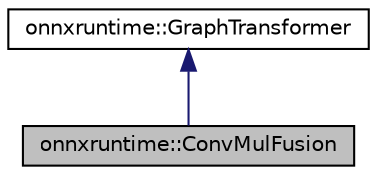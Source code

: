digraph "onnxruntime::ConvMulFusion"
{
  edge [fontname="Helvetica",fontsize="10",labelfontname="Helvetica",labelfontsize="10"];
  node [fontname="Helvetica",fontsize="10",shape=record];
  Node2 [label="onnxruntime::ConvMulFusion",height=0.2,width=0.4,color="black", fillcolor="grey75", style="filled", fontcolor="black"];
  Node3 -> Node2 [dir="back",color="midnightblue",fontsize="10",style="solid",fontname="Helvetica"];
  Node3 [label="onnxruntime::GraphTransformer",height=0.2,width=0.4,color="black", fillcolor="white", style="filled",URL="$classonnxruntime_1_1GraphTransformer.html"];
}
